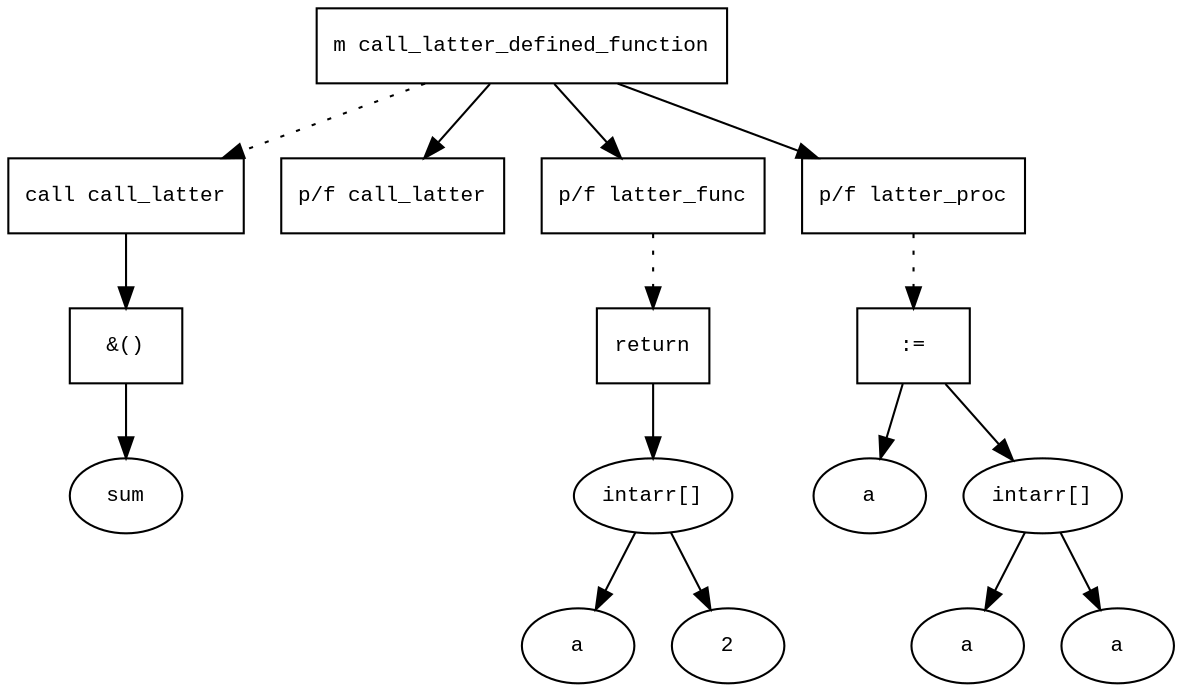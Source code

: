 digraph AST {
  graph [fontname="Times New Roman",fontsize=10];
  node  [fontname="Courier New",fontsize=10];
  edge  [fontname="Times New Roman",fontsize=10];

  node0 [label="m call_latter_defined_function",shape=box];
  node24 [label="call call_latter",shape=box];
  node26 [label="&()",shape=box];
  node25 [label="sum",shape=ellipse];
  node26->node25;
  node24->node26;
  node0 -> node24 [style=dotted];
  node5 [label="p/f call_latter",shape=box];
  node0 -> node5;
  node10 [label="p/f latter_func",shape=box];
  node14 [label="return",shape=box];
  node11 [label="intarr[]",shape=ellipse];
  node12 [label="a",shape=ellipse];
  node11-> node12;
  node13 [label="2",shape=ellipse];
  node11-> node13;
  node14->node11;
  node10 -> node14 [style=dotted];
  node0 -> node10;
  node17 [label="p/f latter_proc",shape=box];
  node22 [label=":=",shape=box];
  node18 [label="a",shape=ellipse];
  node22->node18;
  node19 [label="intarr[]",shape=ellipse];
  node20 [label="a",shape=ellipse];
  node19-> node20;
  node21 [label="a",shape=ellipse];
  node19-> node21;
  node22->node19;
  node17 -> node22 [style=dotted];
  node0 -> node17;
}
